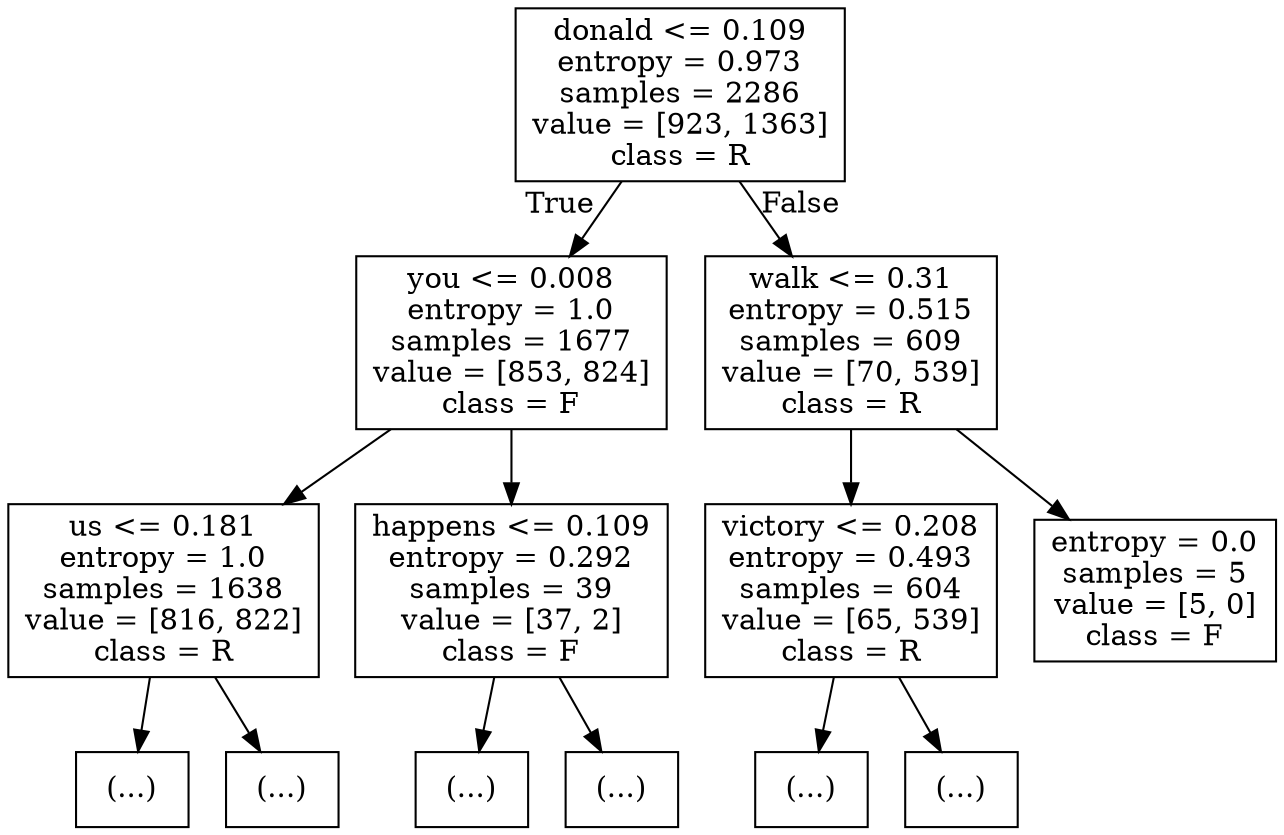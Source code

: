 digraph Tree {
node [shape=box] ;
0 [label="donald <= 0.109\nentropy = 0.973\nsamples = 2286\nvalue = [923, 1363]\nclass = R"] ;
1 [label="you <= 0.008\nentropy = 1.0\nsamples = 1677\nvalue = [853, 824]\nclass = F"] ;
0 -> 1 [labeldistance=2.5, labelangle=45, headlabel="True"] ;
2 [label="us <= 0.181\nentropy = 1.0\nsamples = 1638\nvalue = [816, 822]\nclass = R"] ;
1 -> 2 ;
3 [label="(...)"] ;
2 -> 3 ;
146 [label="(...)"] ;
2 -> 146 ;
169 [label="happens <= 0.109\nentropy = 0.292\nsamples = 39\nvalue = [37, 2]\nclass = F"] ;
1 -> 169 ;
170 [label="(...)"] ;
169 -> 170 ;
173 [label="(...)"] ;
169 -> 173 ;
174 [label="walk <= 0.31\nentropy = 0.515\nsamples = 609\nvalue = [70, 539]\nclass = R"] ;
0 -> 174 [labeldistance=2.5, labelangle=-45, headlabel="False"] ;
175 [label="victory <= 0.208\nentropy = 0.493\nsamples = 604\nvalue = [65, 539]\nclass = R"] ;
174 -> 175 ;
176 [label="(...)"] ;
175 -> 176 ;
263 [label="(...)"] ;
175 -> 263 ;
268 [label="entropy = 0.0\nsamples = 5\nvalue = [5, 0]\nclass = F"] ;
174 -> 268 ;
}